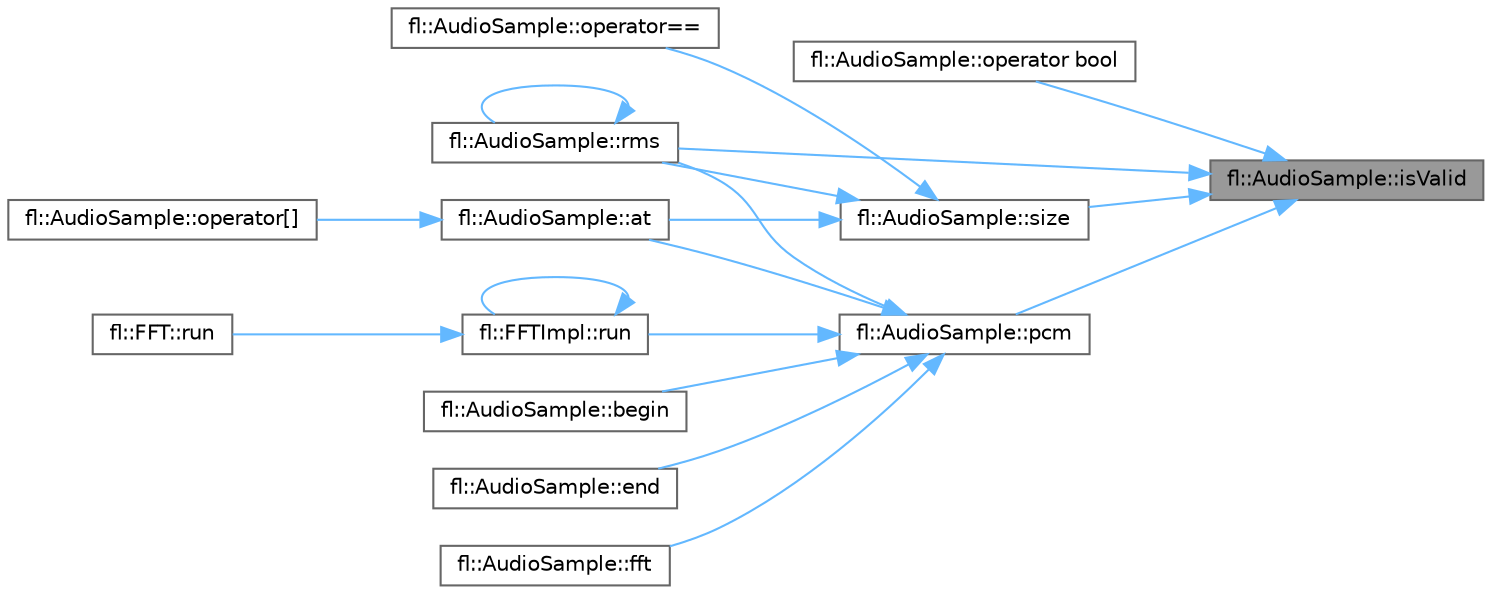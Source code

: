 digraph "fl::AudioSample::isValid"
{
 // INTERACTIVE_SVG=YES
 // LATEX_PDF_SIZE
  bgcolor="transparent";
  edge [fontname=Helvetica,fontsize=10,labelfontname=Helvetica,labelfontsize=10];
  node [fontname=Helvetica,fontsize=10,shape=box,height=0.2,width=0.4];
  rankdir="RL";
  Node1 [id="Node000001",label="fl::AudioSample::isValid",height=0.2,width=0.4,color="gray40", fillcolor="grey60", style="filled", fontcolor="black",tooltip=" "];
  Node1 -> Node2 [id="edge1_Node000001_Node000002",dir="back",color="steelblue1",style="solid",tooltip=" "];
  Node2 [id="Node000002",label="fl::AudioSample::operator bool",height=0.2,width=0.4,color="grey40", fillcolor="white", style="filled",URL="$d0/de1/classfl_1_1_audio_sample_a9a343d0b16dc3872d3796150e269f024.html#a9a343d0b16dc3872d3796150e269f024",tooltip=" "];
  Node1 -> Node3 [id="edge2_Node000001_Node000003",dir="back",color="steelblue1",style="solid",tooltip=" "];
  Node3 [id="Node000003",label="fl::AudioSample::pcm",height=0.2,width=0.4,color="grey40", fillcolor="white", style="filled",URL="$d0/de1/classfl_1_1_audio_sample_a1e832f8e8093a7464089e7b41bebe089.html#a1e832f8e8093a7464089e7b41bebe089",tooltip=" "];
  Node3 -> Node4 [id="edge3_Node000003_Node000004",dir="back",color="steelblue1",style="solid",tooltip=" "];
  Node4 [id="Node000004",label="fl::AudioSample::at",height=0.2,width=0.4,color="grey40", fillcolor="white", style="filled",URL="$d0/de1/classfl_1_1_audio_sample_a2bbaf7abaacc220bb5e99e1588e932ae.html#a2bbaf7abaacc220bb5e99e1588e932ae",tooltip=" "];
  Node4 -> Node5 [id="edge4_Node000004_Node000005",dir="back",color="steelblue1",style="solid",tooltip=" "];
  Node5 [id="Node000005",label="fl::AudioSample::operator[]",height=0.2,width=0.4,color="grey40", fillcolor="white", style="filled",URL="$d0/de1/classfl_1_1_audio_sample_abf6b9a309829c0744df341b18cedf6e1.html#abf6b9a309829c0744df341b18cedf6e1",tooltip=" "];
  Node3 -> Node6 [id="edge5_Node000003_Node000006",dir="back",color="steelblue1",style="solid",tooltip=" "];
  Node6 [id="Node000006",label="fl::AudioSample::begin",height=0.2,width=0.4,color="grey40", fillcolor="white", style="filled",URL="$d0/de1/classfl_1_1_audio_sample_ae63e6b3ed29f693c0f46d55b8af625cf.html#ae63e6b3ed29f693c0f46d55b8af625cf",tooltip=" "];
  Node3 -> Node7 [id="edge6_Node000003_Node000007",dir="back",color="steelblue1",style="solid",tooltip=" "];
  Node7 [id="Node000007",label="fl::AudioSample::end",height=0.2,width=0.4,color="grey40", fillcolor="white", style="filled",URL="$d0/de1/classfl_1_1_audio_sample_aecba596d2b89cbfad2a7786e6715445c.html#aecba596d2b89cbfad2a7786e6715445c",tooltip=" "];
  Node3 -> Node8 [id="edge7_Node000003_Node000008",dir="back",color="steelblue1",style="solid",tooltip=" "];
  Node8 [id="Node000008",label="fl::AudioSample::fft",height=0.2,width=0.4,color="grey40", fillcolor="white", style="filled",URL="$d0/de1/classfl_1_1_audio_sample_ac64f8011dd28714299f3ae7c1d8753eb.html#ac64f8011dd28714299f3ae7c1d8753eb",tooltip=" "];
  Node3 -> Node9 [id="edge8_Node000003_Node000009",dir="back",color="steelblue1",style="solid",tooltip=" "];
  Node9 [id="Node000009",label="fl::AudioSample::rms",height=0.2,width=0.4,color="grey40", fillcolor="white", style="filled",URL="$d0/de1/classfl_1_1_audio_sample_aad106b78fa799d9dbf91f0be71ced341.html#aad106b78fa799d9dbf91f0be71ced341",tooltip=" "];
  Node9 -> Node9 [id="edge9_Node000009_Node000009",dir="back",color="steelblue1",style="solid",tooltip=" "];
  Node3 -> Node10 [id="edge10_Node000003_Node000010",dir="back",color="steelblue1",style="solid",tooltip=" "];
  Node10 [id="Node000010",label="fl::FFTImpl::run",height=0.2,width=0.4,color="grey40", fillcolor="white", style="filled",URL="$de/d9d/classfl_1_1_f_f_t_impl_a2cf1798382987b6b0dd6aee368d957d8.html#a2cf1798382987b6b0dd6aee368d957d8",tooltip=" "];
  Node10 -> Node11 [id="edge11_Node000010_Node000011",dir="back",color="steelblue1",style="solid",tooltip=" "];
  Node11 [id="Node000011",label="fl::FFT::run",height=0.2,width=0.4,color="grey40", fillcolor="white", style="filled",URL="$d1/d47/classfl_1_1_f_f_t_a63cd4b56f67a2a7c50897b17bbfd7a04.html#a63cd4b56f67a2a7c50897b17bbfd7a04",tooltip=" "];
  Node10 -> Node10 [id="edge12_Node000010_Node000010",dir="back",color="steelblue1",style="solid",tooltip=" "];
  Node1 -> Node9 [id="edge13_Node000001_Node000009",dir="back",color="steelblue1",style="solid",tooltip=" "];
  Node1 -> Node12 [id="edge14_Node000001_Node000012",dir="back",color="steelblue1",style="solid",tooltip=" "];
  Node12 [id="Node000012",label="fl::AudioSample::size",height=0.2,width=0.4,color="grey40", fillcolor="white", style="filled",URL="$d0/de1/classfl_1_1_audio_sample_addc477c77925ca41c4c1597efbfb2204.html#addc477c77925ca41c4c1597efbfb2204",tooltip=" "];
  Node12 -> Node4 [id="edge15_Node000012_Node000004",dir="back",color="steelblue1",style="solid",tooltip=" "];
  Node12 -> Node13 [id="edge16_Node000012_Node000013",dir="back",color="steelblue1",style="solid",tooltip=" "];
  Node13 [id="Node000013",label="fl::AudioSample::operator==",height=0.2,width=0.4,color="grey40", fillcolor="white", style="filled",URL="$d0/de1/classfl_1_1_audio_sample_a9d6739e2e7309d1e83b83e4273660862.html#a9d6739e2e7309d1e83b83e4273660862",tooltip=" "];
  Node12 -> Node9 [id="edge17_Node000012_Node000009",dir="back",color="steelblue1",style="solid",tooltip=" "];
}
